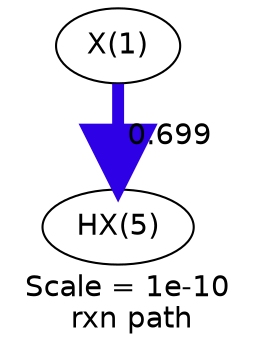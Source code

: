 digraph reaction_paths {
center=1;
s43 -> s44[fontname="Helvetica", style="setlinewidth(5.73)", arrowsize=2.86, color="0.7, 1.2, 0.9"
, label=" 0.699"];
s43 [ fontname="Helvetica", label="X(1)"];
s44 [ fontname="Helvetica", label="HX(5)"];
 label = "Scale = 1e-10\l rxn path";
 fontname = "Helvetica";
}
